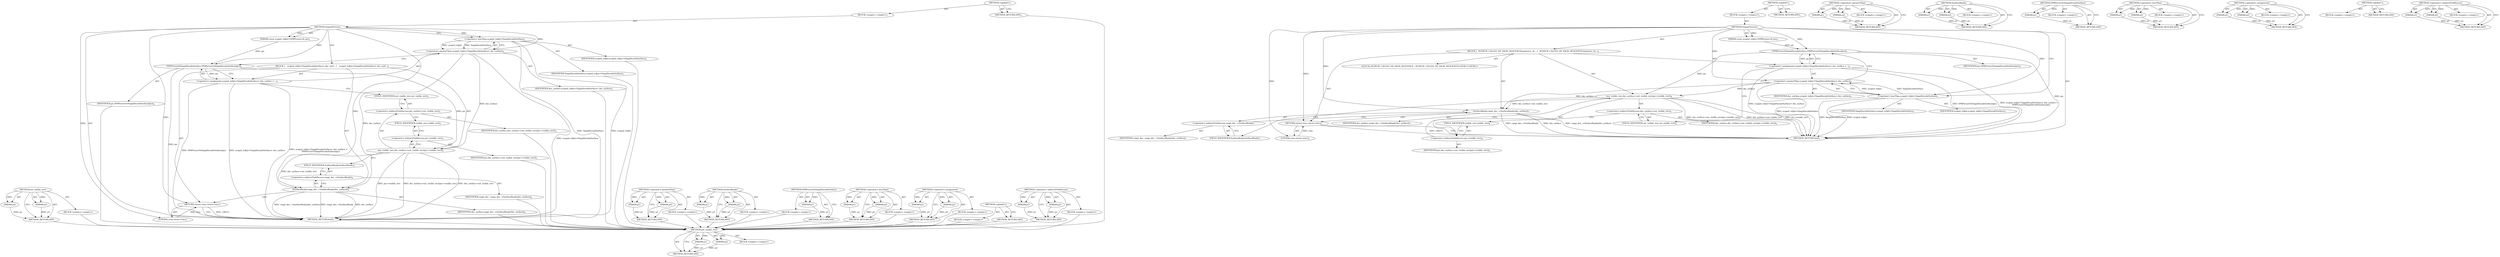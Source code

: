 digraph "&lt;operator&gt;.indirectFieldAccess" {
vulnerable_71 [label=<(METHOD,set_visible_rect)>];
vulnerable_72 [label=<(PARAM,p1)>];
vulnerable_73 [label=<(PARAM,p2)>];
vulnerable_74 [label=<(BLOCK,&lt;empty&gt;,&lt;empty&gt;)>];
vulnerable_75 [label=<(METHOD_RETURN,ANY)>];
vulnerable_6 [label=<(METHOD,&lt;global&gt;)<SUB>1</SUB>>];
vulnerable_7 [label=<(BLOCK,&lt;empty&gt;,&lt;empty&gt;)<SUB>1</SUB>>];
vulnerable_8 [label=<(METHOD,OutputPicture)<SUB>1</SUB>>];
vulnerable_9 [label=<(PARAM,const scoped_refptr&lt;VP8Picture&gt;&amp; pic)<SUB>2</SUB>>];
vulnerable_10 [label=<(BLOCK,{
   scoped_refptr&lt;VaapiDecodeSurface&gt; dec_surf...,{
   scoped_refptr&lt;VaapiDecodeSurface&gt; dec_surf...)<SUB>2</SUB>>];
vulnerable_11 [label=<(&lt;operator&gt;.assignment,scoped_refptr&lt;VaapiDecodeSurface&gt; dec_surface =...)<SUB>3</SUB>>];
vulnerable_12 [label=<(&lt;operator&gt;.greaterThan,scoped_refptr&lt;VaapiDecodeSurface&gt; dec_surface)<SUB>3</SUB>>];
vulnerable_13 [label=<(&lt;operator&gt;.lessThan,scoped_refptr&lt;VaapiDecodeSurface)<SUB>3</SUB>>];
vulnerable_14 [label=<(IDENTIFIER,scoped_refptr,scoped_refptr&lt;VaapiDecodeSurface)<SUB>3</SUB>>];
vulnerable_15 [label=<(IDENTIFIER,VaapiDecodeSurface,scoped_refptr&lt;VaapiDecodeSurface)<SUB>3</SUB>>];
vulnerable_16 [label=<(IDENTIFIER,dec_surface,scoped_refptr&lt;VaapiDecodeSurface&gt; dec_surface)<SUB>3</SUB>>];
vulnerable_17 [label=<(VP8PictureToVaapiDecodeSurface,VP8PictureToVaapiDecodeSurface(pic))<SUB>4</SUB>>];
vulnerable_18 [label=<(IDENTIFIER,pic,VP8PictureToVaapiDecodeSurface(pic))<SUB>4</SUB>>];
vulnerable_19 [label=<(set_visible_rect,dec_surface-&gt;set_visible_rect(pic-&gt;visible_rect))<SUB>5</SUB>>];
vulnerable_20 [label=<(&lt;operator&gt;.indirectFieldAccess,dec_surface-&gt;set_visible_rect)<SUB>5</SUB>>];
vulnerable_21 [label=<(IDENTIFIER,dec_surface,dec_surface-&gt;set_visible_rect(pic-&gt;visible_rect))<SUB>5</SUB>>];
vulnerable_22 [label=<(FIELD_IDENTIFIER,set_visible_rect,set_visible_rect)<SUB>5</SUB>>];
vulnerable_23 [label=<(&lt;operator&gt;.indirectFieldAccess,pic-&gt;visible_rect)<SUB>5</SUB>>];
vulnerable_24 [label=<(IDENTIFIER,pic,dec_surface-&gt;set_visible_rect(pic-&gt;visible_rect))<SUB>5</SUB>>];
vulnerable_25 [label=<(FIELD_IDENTIFIER,visible_rect,visible_rect)<SUB>5</SUB>>];
vulnerable_26 [label=<(SurfaceReady,vaapi_dec_-&gt;SurfaceReady(dec_surface))<SUB>6</SUB>>];
vulnerable_27 [label=<(&lt;operator&gt;.indirectFieldAccess,vaapi_dec_-&gt;SurfaceReady)<SUB>6</SUB>>];
vulnerable_28 [label=<(IDENTIFIER,vaapi_dec_,vaapi_dec_-&gt;SurfaceReady(dec_surface))<SUB>6</SUB>>];
vulnerable_29 [label=<(FIELD_IDENTIFIER,SurfaceReady,SurfaceReady)<SUB>6</SUB>>];
vulnerable_30 [label=<(IDENTIFIER,dec_surface,vaapi_dec_-&gt;SurfaceReady(dec_surface))<SUB>6</SUB>>];
vulnerable_31 [label=<(RETURN,return true;,return true;)<SUB>7</SUB>>];
vulnerable_32 [label=<(LITERAL,true,return true;)<SUB>7</SUB>>];
vulnerable_33 [label=<(METHOD_RETURN,bool)<SUB>1</SUB>>];
vulnerable_35 [label=<(METHOD_RETURN,ANY)<SUB>1</SUB>>];
vulnerable_57 [label=<(METHOD,&lt;operator&gt;.greaterThan)>];
vulnerable_58 [label=<(PARAM,p1)>];
vulnerable_59 [label=<(PARAM,p2)>];
vulnerable_60 [label=<(BLOCK,&lt;empty&gt;,&lt;empty&gt;)>];
vulnerable_61 [label=<(METHOD_RETURN,ANY)>];
vulnerable_81 [label=<(METHOD,SurfaceReady)>];
vulnerable_82 [label=<(PARAM,p1)>];
vulnerable_83 [label=<(PARAM,p2)>];
vulnerable_84 [label=<(BLOCK,&lt;empty&gt;,&lt;empty&gt;)>];
vulnerable_85 [label=<(METHOD_RETURN,ANY)>];
vulnerable_67 [label=<(METHOD,VP8PictureToVaapiDecodeSurface)>];
vulnerable_68 [label=<(PARAM,p1)>];
vulnerable_69 [label=<(BLOCK,&lt;empty&gt;,&lt;empty&gt;)>];
vulnerable_70 [label=<(METHOD_RETURN,ANY)>];
vulnerable_62 [label=<(METHOD,&lt;operator&gt;.lessThan)>];
vulnerable_63 [label=<(PARAM,p1)>];
vulnerable_64 [label=<(PARAM,p2)>];
vulnerable_65 [label=<(BLOCK,&lt;empty&gt;,&lt;empty&gt;)>];
vulnerable_66 [label=<(METHOD_RETURN,ANY)>];
vulnerable_52 [label=<(METHOD,&lt;operator&gt;.assignment)>];
vulnerable_53 [label=<(PARAM,p1)>];
vulnerable_54 [label=<(PARAM,p2)>];
vulnerable_55 [label=<(BLOCK,&lt;empty&gt;,&lt;empty&gt;)>];
vulnerable_56 [label=<(METHOD_RETURN,ANY)>];
vulnerable_46 [label=<(METHOD,&lt;global&gt;)<SUB>1</SUB>>];
vulnerable_47 [label=<(BLOCK,&lt;empty&gt;,&lt;empty&gt;)>];
vulnerable_48 [label=<(METHOD_RETURN,ANY)>];
vulnerable_76 [label=<(METHOD,&lt;operator&gt;.indirectFieldAccess)>];
vulnerable_77 [label=<(PARAM,p1)>];
vulnerable_78 [label=<(PARAM,p2)>];
vulnerable_79 [label=<(BLOCK,&lt;empty&gt;,&lt;empty&gt;)>];
vulnerable_80 [label=<(METHOD_RETURN,ANY)>];
fixed_74 [label=<(METHOD,set_visible_rect)>];
fixed_75 [label=<(PARAM,p1)>];
fixed_76 [label=<(PARAM,p2)>];
fixed_77 [label=<(BLOCK,&lt;empty&gt;,&lt;empty&gt;)>];
fixed_78 [label=<(METHOD_RETURN,ANY)>];
fixed_6 [label=<(METHOD,&lt;global&gt;)<SUB>1</SUB>>];
fixed_7 [label=<(BLOCK,&lt;empty&gt;,&lt;empty&gt;)<SUB>1</SUB>>];
fixed_8 [label=<(METHOD,OutputPicture)<SUB>1</SUB>>];
fixed_9 [label=<(PARAM,const scoped_refptr&lt;VP8Picture&gt;&amp; pic)<SUB>2</SUB>>];
fixed_10 [label=<(BLOCK,{
  DCHECK_CALLED_ON_VALID_SEQUENCE(sequence_ch...,{
  DCHECK_CALLED_ON_VALID_SEQUENCE(sequence_ch...)<SUB>2</SUB>>];
fixed_11 [label="<(LOCAL,DCHECK_CALLED_ON_VALID_SEQUENCE : DCHECK_CALLED_ON_VALID_SEQUENCE)<SUB>3</SUB>>"];
fixed_12 [label=<(&lt;operator&gt;.assignment,scoped_refptr&lt;VaapiDecodeSurface&gt; dec_surface =...)<SUB>4</SUB>>];
fixed_13 [label=<(&lt;operator&gt;.greaterThan,scoped_refptr&lt;VaapiDecodeSurface&gt; dec_surface)<SUB>4</SUB>>];
fixed_14 [label=<(&lt;operator&gt;.lessThan,scoped_refptr&lt;VaapiDecodeSurface)<SUB>4</SUB>>];
fixed_15 [label=<(IDENTIFIER,scoped_refptr,scoped_refptr&lt;VaapiDecodeSurface)<SUB>4</SUB>>];
fixed_16 [label=<(IDENTIFIER,VaapiDecodeSurface,scoped_refptr&lt;VaapiDecodeSurface)<SUB>4</SUB>>];
fixed_17 [label=<(IDENTIFIER,dec_surface,scoped_refptr&lt;VaapiDecodeSurface&gt; dec_surface)<SUB>4</SUB>>];
fixed_18 [label=<(VP8PictureToVaapiDecodeSurface,VP8PictureToVaapiDecodeSurface(pic))<SUB>5</SUB>>];
fixed_19 [label=<(IDENTIFIER,pic,VP8PictureToVaapiDecodeSurface(pic))<SUB>5</SUB>>];
fixed_20 [label=<(set_visible_rect,dec_surface-&gt;set_visible_rect(pic-&gt;visible_rect))<SUB>6</SUB>>];
fixed_21 [label=<(&lt;operator&gt;.indirectFieldAccess,dec_surface-&gt;set_visible_rect)<SUB>6</SUB>>];
fixed_22 [label=<(IDENTIFIER,dec_surface,dec_surface-&gt;set_visible_rect(pic-&gt;visible_rect))<SUB>6</SUB>>];
fixed_23 [label=<(FIELD_IDENTIFIER,set_visible_rect,set_visible_rect)<SUB>6</SUB>>];
fixed_24 [label=<(&lt;operator&gt;.indirectFieldAccess,pic-&gt;visible_rect)<SUB>6</SUB>>];
fixed_25 [label=<(IDENTIFIER,pic,dec_surface-&gt;set_visible_rect(pic-&gt;visible_rect))<SUB>6</SUB>>];
fixed_26 [label=<(FIELD_IDENTIFIER,visible_rect,visible_rect)<SUB>6</SUB>>];
fixed_27 [label=<(SurfaceReady,vaapi_dec_-&gt;SurfaceReady(dec_surface))<SUB>7</SUB>>];
fixed_28 [label=<(&lt;operator&gt;.indirectFieldAccess,vaapi_dec_-&gt;SurfaceReady)<SUB>7</SUB>>];
fixed_29 [label=<(IDENTIFIER,vaapi_dec_,vaapi_dec_-&gt;SurfaceReady(dec_surface))<SUB>7</SUB>>];
fixed_30 [label=<(FIELD_IDENTIFIER,SurfaceReady,SurfaceReady)<SUB>7</SUB>>];
fixed_31 [label=<(IDENTIFIER,dec_surface,vaapi_dec_-&gt;SurfaceReady(dec_surface))<SUB>7</SUB>>];
fixed_32 [label=<(RETURN,return true;,return true;)<SUB>8</SUB>>];
fixed_33 [label=<(LITERAL,true,return true;)<SUB>8</SUB>>];
fixed_34 [label=<(METHOD_RETURN,bool)<SUB>1</SUB>>];
fixed_36 [label=<(METHOD_RETURN,ANY)<SUB>1</SUB>>];
fixed_60 [label=<(METHOD,&lt;operator&gt;.greaterThan)>];
fixed_61 [label=<(PARAM,p1)>];
fixed_62 [label=<(PARAM,p2)>];
fixed_63 [label=<(BLOCK,&lt;empty&gt;,&lt;empty&gt;)>];
fixed_64 [label=<(METHOD_RETURN,ANY)>];
fixed_84 [label=<(METHOD,SurfaceReady)>];
fixed_85 [label=<(PARAM,p1)>];
fixed_86 [label=<(PARAM,p2)>];
fixed_87 [label=<(BLOCK,&lt;empty&gt;,&lt;empty&gt;)>];
fixed_88 [label=<(METHOD_RETURN,ANY)>];
fixed_70 [label=<(METHOD,VP8PictureToVaapiDecodeSurface)>];
fixed_71 [label=<(PARAM,p1)>];
fixed_72 [label=<(BLOCK,&lt;empty&gt;,&lt;empty&gt;)>];
fixed_73 [label=<(METHOD_RETURN,ANY)>];
fixed_65 [label=<(METHOD,&lt;operator&gt;.lessThan)>];
fixed_66 [label=<(PARAM,p1)>];
fixed_67 [label=<(PARAM,p2)>];
fixed_68 [label=<(BLOCK,&lt;empty&gt;,&lt;empty&gt;)>];
fixed_69 [label=<(METHOD_RETURN,ANY)>];
fixed_55 [label=<(METHOD,&lt;operator&gt;.assignment)>];
fixed_56 [label=<(PARAM,p1)>];
fixed_57 [label=<(PARAM,p2)>];
fixed_58 [label=<(BLOCK,&lt;empty&gt;,&lt;empty&gt;)>];
fixed_59 [label=<(METHOD_RETURN,ANY)>];
fixed_49 [label=<(METHOD,&lt;global&gt;)<SUB>1</SUB>>];
fixed_50 [label=<(BLOCK,&lt;empty&gt;,&lt;empty&gt;)>];
fixed_51 [label=<(METHOD_RETURN,ANY)>];
fixed_79 [label=<(METHOD,&lt;operator&gt;.indirectFieldAccess)>];
fixed_80 [label=<(PARAM,p1)>];
fixed_81 [label=<(PARAM,p2)>];
fixed_82 [label=<(BLOCK,&lt;empty&gt;,&lt;empty&gt;)>];
fixed_83 [label=<(METHOD_RETURN,ANY)>];
vulnerable_71 -> vulnerable_72  [key=0, label="AST: "];
vulnerable_71 -> vulnerable_72  [key=1, label="DDG: "];
vulnerable_71 -> vulnerable_74  [key=0, label="AST: "];
vulnerable_71 -> vulnerable_73  [key=0, label="AST: "];
vulnerable_71 -> vulnerable_73  [key=1, label="DDG: "];
vulnerable_71 -> vulnerable_75  [key=0, label="AST: "];
vulnerable_71 -> vulnerable_75  [key=1, label="CFG: "];
vulnerable_72 -> vulnerable_75  [key=0, label="DDG: p1"];
vulnerable_73 -> vulnerable_75  [key=0, label="DDG: p2"];
vulnerable_74 -> fixed_74  [key=0];
vulnerable_75 -> fixed_74  [key=0];
vulnerable_6 -> vulnerable_7  [key=0, label="AST: "];
vulnerable_6 -> vulnerable_35  [key=0, label="AST: "];
vulnerable_6 -> vulnerable_35  [key=1, label="CFG: "];
vulnerable_7 -> vulnerable_8  [key=0, label="AST: "];
vulnerable_8 -> vulnerable_9  [key=0, label="AST: "];
vulnerable_8 -> vulnerable_9  [key=1, label="DDG: "];
vulnerable_8 -> vulnerable_10  [key=0, label="AST: "];
vulnerable_8 -> vulnerable_33  [key=0, label="AST: "];
vulnerable_8 -> vulnerable_13  [key=0, label="CFG: "];
vulnerable_8 -> vulnerable_13  [key=1, label="DDG: "];
vulnerable_8 -> vulnerable_31  [key=0, label="DDG: "];
vulnerable_8 -> vulnerable_26  [key=0, label="DDG: "];
vulnerable_8 -> vulnerable_32  [key=0, label="DDG: "];
vulnerable_8 -> vulnerable_12  [key=0, label="DDG: "];
vulnerable_8 -> vulnerable_17  [key=0, label="DDG: "];
vulnerable_9 -> vulnerable_17  [key=0, label="DDG: pic"];
vulnerable_10 -> vulnerable_11  [key=0, label="AST: "];
vulnerable_10 -> vulnerable_19  [key=0, label="AST: "];
vulnerable_10 -> vulnerable_26  [key=0, label="AST: "];
vulnerable_10 -> vulnerable_31  [key=0, label="AST: "];
vulnerable_11 -> vulnerable_12  [key=0, label="AST: "];
vulnerable_11 -> vulnerable_17  [key=0, label="AST: "];
vulnerable_11 -> vulnerable_22  [key=0, label="CFG: "];
vulnerable_11 -> vulnerable_33  [key=0, label="DDG: scoped_refptr&lt;VaapiDecodeSurface&gt; dec_surface"];
vulnerable_11 -> vulnerable_33  [key=1, label="DDG: VP8PictureToVaapiDecodeSurface(pic)"];
vulnerable_11 -> vulnerable_33  [key=2, label="DDG: scoped_refptr&lt;VaapiDecodeSurface&gt; dec_surface =
       VP8PictureToVaapiDecodeSurface(pic)"];
vulnerable_12 -> vulnerable_13  [key=0, label="AST: "];
vulnerable_12 -> vulnerable_16  [key=0, label="AST: "];
vulnerable_12 -> vulnerable_17  [key=0, label="CFG: "];
vulnerable_12 -> vulnerable_33  [key=0, label="DDG: scoped_refptr&lt;VaapiDecodeSurface"];
vulnerable_12 -> vulnerable_19  [key=0, label="DDG: dec_surface"];
vulnerable_12 -> vulnerable_26  [key=0, label="DDG: dec_surface"];
vulnerable_13 -> vulnerable_14  [key=0, label="AST: "];
vulnerable_13 -> vulnerable_15  [key=0, label="AST: "];
vulnerable_13 -> vulnerable_12  [key=0, label="CFG: "];
vulnerable_13 -> vulnerable_12  [key=1, label="DDG: scoped_refptr"];
vulnerable_13 -> vulnerable_12  [key=2, label="DDG: VaapiDecodeSurface"];
vulnerable_13 -> vulnerable_33  [key=0, label="DDG: VaapiDecodeSurface"];
vulnerable_13 -> vulnerable_33  [key=1, label="DDG: scoped_refptr"];
vulnerable_14 -> fixed_74  [key=0];
vulnerable_15 -> fixed_74  [key=0];
vulnerable_16 -> fixed_74  [key=0];
vulnerable_17 -> vulnerable_18  [key=0, label="AST: "];
vulnerable_17 -> vulnerable_11  [key=0, label="CFG: "];
vulnerable_17 -> vulnerable_11  [key=1, label="DDG: pic"];
vulnerable_17 -> vulnerable_33  [key=0, label="DDG: pic"];
vulnerable_17 -> vulnerable_19  [key=0, label="DDG: pic"];
vulnerable_18 -> fixed_74  [key=0];
vulnerable_19 -> vulnerable_20  [key=0, label="AST: "];
vulnerable_19 -> vulnerable_23  [key=0, label="AST: "];
vulnerable_19 -> vulnerable_29  [key=0, label="CFG: "];
vulnerable_19 -> vulnerable_33  [key=0, label="DDG: dec_surface-&gt;set_visible_rect"];
vulnerable_19 -> vulnerable_33  [key=1, label="DDG: pic-&gt;visible_rect"];
vulnerable_19 -> vulnerable_33  [key=2, label="DDG: dec_surface-&gt;set_visible_rect(pic-&gt;visible_rect)"];
vulnerable_19 -> vulnerable_26  [key=0, label="DDG: dec_surface-&gt;set_visible_rect"];
vulnerable_20 -> vulnerable_21  [key=0, label="AST: "];
vulnerable_20 -> vulnerable_22  [key=0, label="AST: "];
vulnerable_20 -> vulnerable_25  [key=0, label="CFG: "];
vulnerable_21 -> fixed_74  [key=0];
vulnerable_22 -> vulnerable_20  [key=0, label="CFG: "];
vulnerable_23 -> vulnerable_24  [key=0, label="AST: "];
vulnerable_23 -> vulnerable_25  [key=0, label="AST: "];
vulnerable_23 -> vulnerable_19  [key=0, label="CFG: "];
vulnerable_24 -> fixed_74  [key=0];
vulnerable_25 -> vulnerable_23  [key=0, label="CFG: "];
vulnerable_26 -> vulnerable_27  [key=0, label="AST: "];
vulnerable_26 -> vulnerable_30  [key=0, label="AST: "];
vulnerable_26 -> vulnerable_31  [key=0, label="CFG: "];
vulnerable_26 -> vulnerable_33  [key=0, label="DDG: vaapi_dec_-&gt;SurfaceReady"];
vulnerable_26 -> vulnerable_33  [key=1, label="DDG: dec_surface"];
vulnerable_26 -> vulnerable_33  [key=2, label="DDG: vaapi_dec_-&gt;SurfaceReady(dec_surface)"];
vulnerable_27 -> vulnerable_28  [key=0, label="AST: "];
vulnerable_27 -> vulnerable_29  [key=0, label="AST: "];
vulnerable_27 -> vulnerable_26  [key=0, label="CFG: "];
vulnerable_28 -> fixed_74  [key=0];
vulnerable_29 -> vulnerable_27  [key=0, label="CFG: "];
vulnerable_30 -> fixed_74  [key=0];
vulnerable_31 -> vulnerable_32  [key=0, label="AST: "];
vulnerable_31 -> vulnerable_33  [key=0, label="CFG: "];
vulnerable_31 -> vulnerable_33  [key=1, label="DDG: &lt;RET&gt;"];
vulnerable_32 -> vulnerable_31  [key=0, label="DDG: true"];
vulnerable_33 -> fixed_74  [key=0];
vulnerable_35 -> fixed_74  [key=0];
vulnerable_57 -> vulnerable_58  [key=0, label="AST: "];
vulnerable_57 -> vulnerable_58  [key=1, label="DDG: "];
vulnerable_57 -> vulnerable_60  [key=0, label="AST: "];
vulnerable_57 -> vulnerable_59  [key=0, label="AST: "];
vulnerable_57 -> vulnerable_59  [key=1, label="DDG: "];
vulnerable_57 -> vulnerable_61  [key=0, label="AST: "];
vulnerable_57 -> vulnerable_61  [key=1, label="CFG: "];
vulnerable_58 -> vulnerable_61  [key=0, label="DDG: p1"];
vulnerable_59 -> vulnerable_61  [key=0, label="DDG: p2"];
vulnerable_60 -> fixed_74  [key=0];
vulnerable_61 -> fixed_74  [key=0];
vulnerable_81 -> vulnerable_82  [key=0, label="AST: "];
vulnerable_81 -> vulnerable_82  [key=1, label="DDG: "];
vulnerable_81 -> vulnerable_84  [key=0, label="AST: "];
vulnerable_81 -> vulnerable_83  [key=0, label="AST: "];
vulnerable_81 -> vulnerable_83  [key=1, label="DDG: "];
vulnerable_81 -> vulnerable_85  [key=0, label="AST: "];
vulnerable_81 -> vulnerable_85  [key=1, label="CFG: "];
vulnerable_82 -> vulnerable_85  [key=0, label="DDG: p1"];
vulnerable_83 -> vulnerable_85  [key=0, label="DDG: p2"];
vulnerable_84 -> fixed_74  [key=0];
vulnerable_85 -> fixed_74  [key=0];
vulnerable_67 -> vulnerable_68  [key=0, label="AST: "];
vulnerable_67 -> vulnerable_68  [key=1, label="DDG: "];
vulnerable_67 -> vulnerable_69  [key=0, label="AST: "];
vulnerable_67 -> vulnerable_70  [key=0, label="AST: "];
vulnerable_67 -> vulnerable_70  [key=1, label="CFG: "];
vulnerable_68 -> vulnerable_70  [key=0, label="DDG: p1"];
vulnerable_69 -> fixed_74  [key=0];
vulnerable_70 -> fixed_74  [key=0];
vulnerable_62 -> vulnerable_63  [key=0, label="AST: "];
vulnerable_62 -> vulnerable_63  [key=1, label="DDG: "];
vulnerable_62 -> vulnerable_65  [key=0, label="AST: "];
vulnerable_62 -> vulnerable_64  [key=0, label="AST: "];
vulnerable_62 -> vulnerable_64  [key=1, label="DDG: "];
vulnerable_62 -> vulnerable_66  [key=0, label="AST: "];
vulnerable_62 -> vulnerable_66  [key=1, label="CFG: "];
vulnerable_63 -> vulnerable_66  [key=0, label="DDG: p1"];
vulnerable_64 -> vulnerable_66  [key=0, label="DDG: p2"];
vulnerable_65 -> fixed_74  [key=0];
vulnerable_66 -> fixed_74  [key=0];
vulnerable_52 -> vulnerable_53  [key=0, label="AST: "];
vulnerable_52 -> vulnerable_53  [key=1, label="DDG: "];
vulnerable_52 -> vulnerable_55  [key=0, label="AST: "];
vulnerable_52 -> vulnerable_54  [key=0, label="AST: "];
vulnerable_52 -> vulnerable_54  [key=1, label="DDG: "];
vulnerable_52 -> vulnerable_56  [key=0, label="AST: "];
vulnerable_52 -> vulnerable_56  [key=1, label="CFG: "];
vulnerable_53 -> vulnerable_56  [key=0, label="DDG: p1"];
vulnerable_54 -> vulnerable_56  [key=0, label="DDG: p2"];
vulnerable_55 -> fixed_74  [key=0];
vulnerable_56 -> fixed_74  [key=0];
vulnerable_46 -> vulnerable_47  [key=0, label="AST: "];
vulnerable_46 -> vulnerable_48  [key=0, label="AST: "];
vulnerable_46 -> vulnerable_48  [key=1, label="CFG: "];
vulnerable_47 -> fixed_74  [key=0];
vulnerable_48 -> fixed_74  [key=0];
vulnerable_76 -> vulnerable_77  [key=0, label="AST: "];
vulnerable_76 -> vulnerable_77  [key=1, label="DDG: "];
vulnerable_76 -> vulnerable_79  [key=0, label="AST: "];
vulnerable_76 -> vulnerable_78  [key=0, label="AST: "];
vulnerable_76 -> vulnerable_78  [key=1, label="DDG: "];
vulnerable_76 -> vulnerable_80  [key=0, label="AST: "];
vulnerable_76 -> vulnerable_80  [key=1, label="CFG: "];
vulnerable_77 -> vulnerable_80  [key=0, label="DDG: p1"];
vulnerable_78 -> vulnerable_80  [key=0, label="DDG: p2"];
vulnerable_79 -> fixed_74  [key=0];
vulnerable_80 -> fixed_74  [key=0];
fixed_74 -> fixed_75  [key=0, label="AST: "];
fixed_74 -> fixed_75  [key=1, label="DDG: "];
fixed_74 -> fixed_77  [key=0, label="AST: "];
fixed_74 -> fixed_76  [key=0, label="AST: "];
fixed_74 -> fixed_76  [key=1, label="DDG: "];
fixed_74 -> fixed_78  [key=0, label="AST: "];
fixed_74 -> fixed_78  [key=1, label="CFG: "];
fixed_75 -> fixed_78  [key=0, label="DDG: p1"];
fixed_76 -> fixed_78  [key=0, label="DDG: p2"];
fixed_6 -> fixed_7  [key=0, label="AST: "];
fixed_6 -> fixed_36  [key=0, label="AST: "];
fixed_6 -> fixed_36  [key=1, label="CFG: "];
fixed_7 -> fixed_8  [key=0, label="AST: "];
fixed_8 -> fixed_9  [key=0, label="AST: "];
fixed_8 -> fixed_9  [key=1, label="DDG: "];
fixed_8 -> fixed_10  [key=0, label="AST: "];
fixed_8 -> fixed_34  [key=0, label="AST: "];
fixed_8 -> fixed_14  [key=0, label="CFG: "];
fixed_8 -> fixed_14  [key=1, label="DDG: "];
fixed_8 -> fixed_32  [key=0, label="DDG: "];
fixed_8 -> fixed_27  [key=0, label="DDG: "];
fixed_8 -> fixed_33  [key=0, label="DDG: "];
fixed_8 -> fixed_13  [key=0, label="DDG: "];
fixed_8 -> fixed_18  [key=0, label="DDG: "];
fixed_9 -> fixed_18  [key=0, label="DDG: pic"];
fixed_10 -> fixed_11  [key=0, label="AST: "];
fixed_10 -> fixed_12  [key=0, label="AST: "];
fixed_10 -> fixed_20  [key=0, label="AST: "];
fixed_10 -> fixed_27  [key=0, label="AST: "];
fixed_10 -> fixed_32  [key=0, label="AST: "];
fixed_12 -> fixed_13  [key=0, label="AST: "];
fixed_12 -> fixed_18  [key=0, label="AST: "];
fixed_12 -> fixed_23  [key=0, label="CFG: "];
fixed_12 -> fixed_34  [key=0, label="DDG: scoped_refptr&lt;VaapiDecodeSurface&gt; dec_surface"];
fixed_12 -> fixed_34  [key=1, label="DDG: VP8PictureToVaapiDecodeSurface(pic)"];
fixed_12 -> fixed_34  [key=2, label="DDG: scoped_refptr&lt;VaapiDecodeSurface&gt; dec_surface =
       VP8PictureToVaapiDecodeSurface(pic)"];
fixed_13 -> fixed_14  [key=0, label="AST: "];
fixed_13 -> fixed_17  [key=0, label="AST: "];
fixed_13 -> fixed_18  [key=0, label="CFG: "];
fixed_13 -> fixed_34  [key=0, label="DDG: scoped_refptr&lt;VaapiDecodeSurface"];
fixed_13 -> fixed_20  [key=0, label="DDG: dec_surface"];
fixed_13 -> fixed_27  [key=0, label="DDG: dec_surface"];
fixed_14 -> fixed_15  [key=0, label="AST: "];
fixed_14 -> fixed_16  [key=0, label="AST: "];
fixed_14 -> fixed_13  [key=0, label="CFG: "];
fixed_14 -> fixed_13  [key=1, label="DDG: scoped_refptr"];
fixed_14 -> fixed_13  [key=2, label="DDG: VaapiDecodeSurface"];
fixed_14 -> fixed_34  [key=0, label="DDG: VaapiDecodeSurface"];
fixed_14 -> fixed_34  [key=1, label="DDG: scoped_refptr"];
fixed_18 -> fixed_19  [key=0, label="AST: "];
fixed_18 -> fixed_12  [key=0, label="CFG: "];
fixed_18 -> fixed_12  [key=1, label="DDG: pic"];
fixed_18 -> fixed_34  [key=0, label="DDG: pic"];
fixed_18 -> fixed_20  [key=0, label="DDG: pic"];
fixed_20 -> fixed_21  [key=0, label="AST: "];
fixed_20 -> fixed_24  [key=0, label="AST: "];
fixed_20 -> fixed_30  [key=0, label="CFG: "];
fixed_20 -> fixed_34  [key=0, label="DDG: dec_surface-&gt;set_visible_rect"];
fixed_20 -> fixed_34  [key=1, label="DDG: pic-&gt;visible_rect"];
fixed_20 -> fixed_34  [key=2, label="DDG: dec_surface-&gt;set_visible_rect(pic-&gt;visible_rect)"];
fixed_20 -> fixed_27  [key=0, label="DDG: dec_surface-&gt;set_visible_rect"];
fixed_21 -> fixed_22  [key=0, label="AST: "];
fixed_21 -> fixed_23  [key=0, label="AST: "];
fixed_21 -> fixed_26  [key=0, label="CFG: "];
fixed_23 -> fixed_21  [key=0, label="CFG: "];
fixed_24 -> fixed_25  [key=0, label="AST: "];
fixed_24 -> fixed_26  [key=0, label="AST: "];
fixed_24 -> fixed_20  [key=0, label="CFG: "];
fixed_26 -> fixed_24  [key=0, label="CFG: "];
fixed_27 -> fixed_28  [key=0, label="AST: "];
fixed_27 -> fixed_31  [key=0, label="AST: "];
fixed_27 -> fixed_32  [key=0, label="CFG: "];
fixed_27 -> fixed_34  [key=0, label="DDG: vaapi_dec_-&gt;SurfaceReady"];
fixed_27 -> fixed_34  [key=1, label="DDG: dec_surface"];
fixed_27 -> fixed_34  [key=2, label="DDG: vaapi_dec_-&gt;SurfaceReady(dec_surface)"];
fixed_28 -> fixed_29  [key=0, label="AST: "];
fixed_28 -> fixed_30  [key=0, label="AST: "];
fixed_28 -> fixed_27  [key=0, label="CFG: "];
fixed_30 -> fixed_28  [key=0, label="CFG: "];
fixed_32 -> fixed_33  [key=0, label="AST: "];
fixed_32 -> fixed_34  [key=0, label="CFG: "];
fixed_32 -> fixed_34  [key=1, label="DDG: &lt;RET&gt;"];
fixed_33 -> fixed_32  [key=0, label="DDG: true"];
fixed_60 -> fixed_61  [key=0, label="AST: "];
fixed_60 -> fixed_61  [key=1, label="DDG: "];
fixed_60 -> fixed_63  [key=0, label="AST: "];
fixed_60 -> fixed_62  [key=0, label="AST: "];
fixed_60 -> fixed_62  [key=1, label="DDG: "];
fixed_60 -> fixed_64  [key=0, label="AST: "];
fixed_60 -> fixed_64  [key=1, label="CFG: "];
fixed_61 -> fixed_64  [key=0, label="DDG: p1"];
fixed_62 -> fixed_64  [key=0, label="DDG: p2"];
fixed_84 -> fixed_85  [key=0, label="AST: "];
fixed_84 -> fixed_85  [key=1, label="DDG: "];
fixed_84 -> fixed_87  [key=0, label="AST: "];
fixed_84 -> fixed_86  [key=0, label="AST: "];
fixed_84 -> fixed_86  [key=1, label="DDG: "];
fixed_84 -> fixed_88  [key=0, label="AST: "];
fixed_84 -> fixed_88  [key=1, label="CFG: "];
fixed_85 -> fixed_88  [key=0, label="DDG: p1"];
fixed_86 -> fixed_88  [key=0, label="DDG: p2"];
fixed_70 -> fixed_71  [key=0, label="AST: "];
fixed_70 -> fixed_71  [key=1, label="DDG: "];
fixed_70 -> fixed_72  [key=0, label="AST: "];
fixed_70 -> fixed_73  [key=0, label="AST: "];
fixed_70 -> fixed_73  [key=1, label="CFG: "];
fixed_71 -> fixed_73  [key=0, label="DDG: p1"];
fixed_65 -> fixed_66  [key=0, label="AST: "];
fixed_65 -> fixed_66  [key=1, label="DDG: "];
fixed_65 -> fixed_68  [key=0, label="AST: "];
fixed_65 -> fixed_67  [key=0, label="AST: "];
fixed_65 -> fixed_67  [key=1, label="DDG: "];
fixed_65 -> fixed_69  [key=0, label="AST: "];
fixed_65 -> fixed_69  [key=1, label="CFG: "];
fixed_66 -> fixed_69  [key=0, label="DDG: p1"];
fixed_67 -> fixed_69  [key=0, label="DDG: p2"];
fixed_55 -> fixed_56  [key=0, label="AST: "];
fixed_55 -> fixed_56  [key=1, label="DDG: "];
fixed_55 -> fixed_58  [key=0, label="AST: "];
fixed_55 -> fixed_57  [key=0, label="AST: "];
fixed_55 -> fixed_57  [key=1, label="DDG: "];
fixed_55 -> fixed_59  [key=0, label="AST: "];
fixed_55 -> fixed_59  [key=1, label="CFG: "];
fixed_56 -> fixed_59  [key=0, label="DDG: p1"];
fixed_57 -> fixed_59  [key=0, label="DDG: p2"];
fixed_49 -> fixed_50  [key=0, label="AST: "];
fixed_49 -> fixed_51  [key=0, label="AST: "];
fixed_49 -> fixed_51  [key=1, label="CFG: "];
fixed_79 -> fixed_80  [key=0, label="AST: "];
fixed_79 -> fixed_80  [key=1, label="DDG: "];
fixed_79 -> fixed_82  [key=0, label="AST: "];
fixed_79 -> fixed_81  [key=0, label="AST: "];
fixed_79 -> fixed_81  [key=1, label="DDG: "];
fixed_79 -> fixed_83  [key=0, label="AST: "];
fixed_79 -> fixed_83  [key=1, label="CFG: "];
fixed_80 -> fixed_83  [key=0, label="DDG: p1"];
fixed_81 -> fixed_83  [key=0, label="DDG: p2"];
}
